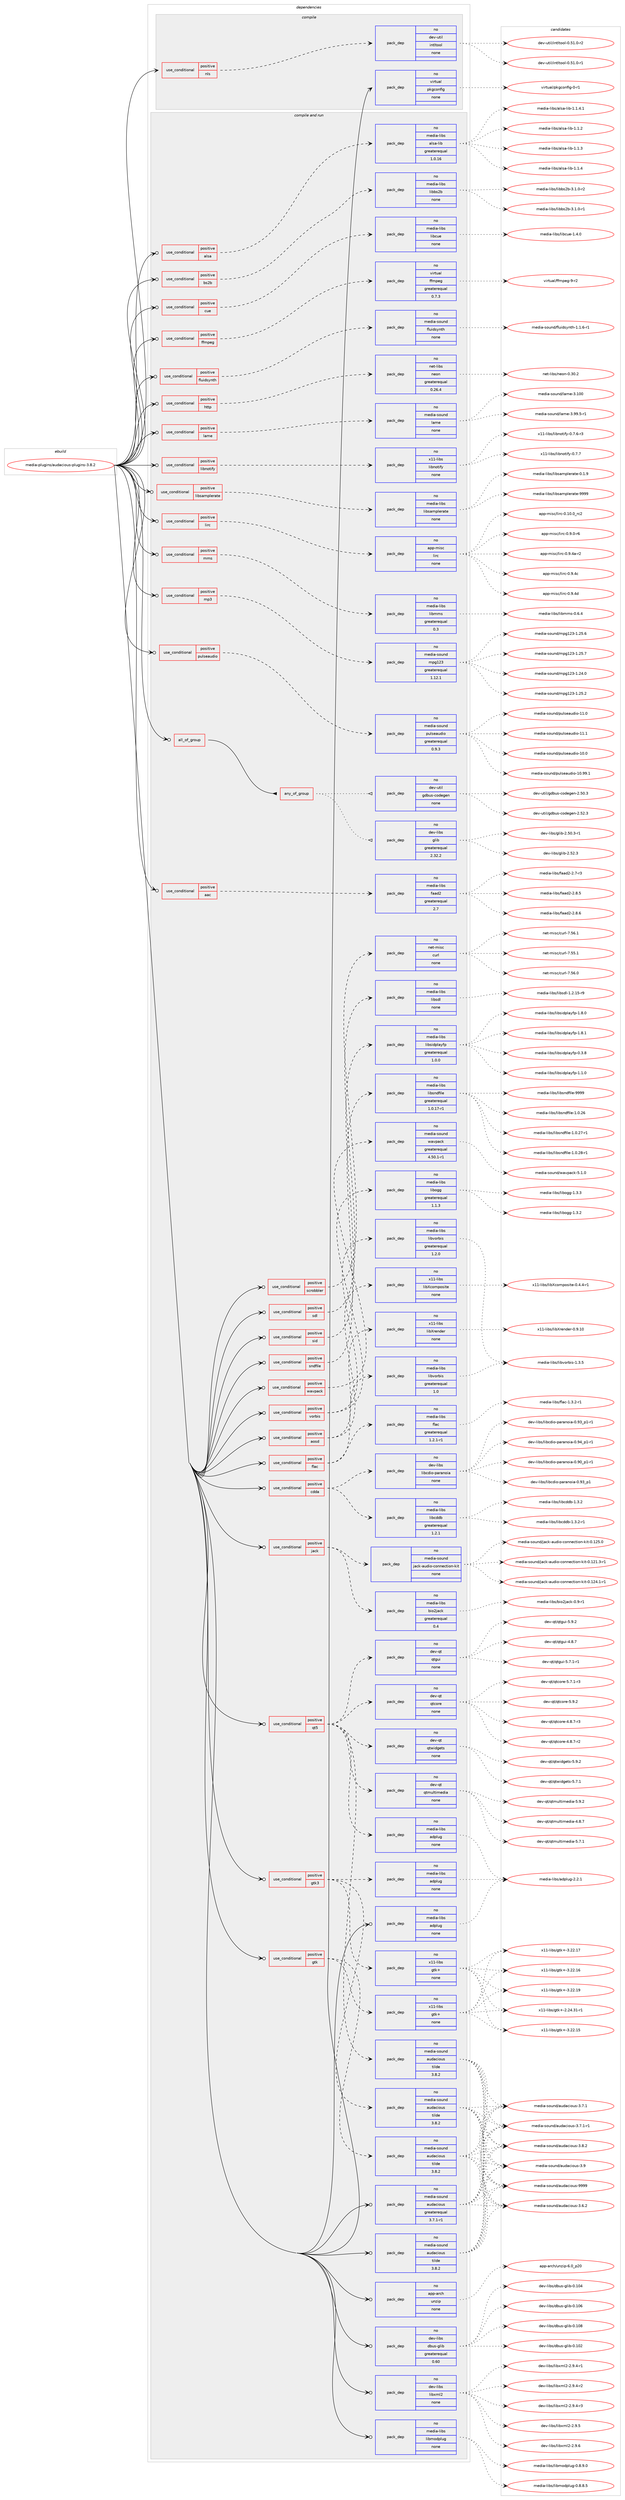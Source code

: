 digraph prolog {

# *************
# Graph options
# *************

newrank=true;
concentrate=true;
compound=true;
graph [rankdir=LR,fontname=Helvetica,fontsize=10,ranksep=1.5];#, ranksep=2.5, nodesep=0.2];
edge  [arrowhead=vee];
node  [fontname=Helvetica,fontsize=10];

# **********
# The ebuild
# **********

subgraph cluster_leftcol {
color=gray;
rank=same;
label=<<i>ebuild</i>>;
id [label="media-plugins/audacious-plugins-3.8.2", color=red, width=4, href="../media-plugins/audacious-plugins-3.8.2.svg"];
}

# ****************
# The dependencies
# ****************

subgraph cluster_midcol {
color=gray;
label=<<i>dependencies</i>>;
subgraph cluster_compile {
fillcolor="#eeeeee";
style=filled;
label=<<i>compile</i>>;
subgraph cond91968 {
dependency371932 [label=<<TABLE BORDER="0" CELLBORDER="1" CELLSPACING="0" CELLPADDING="4"><TR><TD ROWSPAN="3" CELLPADDING="10">use_conditional</TD></TR><TR><TD>positive</TD></TR><TR><TD>nls</TD></TR></TABLE>>, shape=none, color=red];
subgraph pack273999 {
dependency371933 [label=<<TABLE BORDER="0" CELLBORDER="1" CELLSPACING="0" CELLPADDING="4" WIDTH="220"><TR><TD ROWSPAN="6" CELLPADDING="30">pack_dep</TD></TR><TR><TD WIDTH="110">no</TD></TR><TR><TD>dev-util</TD></TR><TR><TD>intltool</TD></TR><TR><TD>none</TD></TR><TR><TD></TD></TR></TABLE>>, shape=none, color=blue];
}
dependency371932:e -> dependency371933:w [weight=20,style="dashed",arrowhead="vee"];
}
id:e -> dependency371932:w [weight=20,style="solid",arrowhead="vee"];
subgraph pack274000 {
dependency371934 [label=<<TABLE BORDER="0" CELLBORDER="1" CELLSPACING="0" CELLPADDING="4" WIDTH="220"><TR><TD ROWSPAN="6" CELLPADDING="30">pack_dep</TD></TR><TR><TD WIDTH="110">no</TD></TR><TR><TD>virtual</TD></TR><TR><TD>pkgconfig</TD></TR><TR><TD>none</TD></TR><TR><TD></TD></TR></TABLE>>, shape=none, color=blue];
}
id:e -> dependency371934:w [weight=20,style="solid",arrowhead="vee"];
}
subgraph cluster_compileandrun {
fillcolor="#eeeeee";
style=filled;
label=<<i>compile and run</i>>;
subgraph all154 {
dependency371935 [label=<<TABLE BORDER="0" CELLBORDER="1" CELLSPACING="0" CELLPADDING="4"><TR><TD CELLPADDING="10">all_of_group</TD></TR></TABLE>>, shape=none, color=red];subgraph any5814 {
dependency371936 [label=<<TABLE BORDER="0" CELLBORDER="1" CELLSPACING="0" CELLPADDING="4"><TR><TD CELLPADDING="10">any_of_group</TD></TR></TABLE>>, shape=none, color=red];subgraph pack274001 {
dependency371937 [label=<<TABLE BORDER="0" CELLBORDER="1" CELLSPACING="0" CELLPADDING="4" WIDTH="220"><TR><TD ROWSPAN="6" CELLPADDING="30">pack_dep</TD></TR><TR><TD WIDTH="110">no</TD></TR><TR><TD>dev-libs</TD></TR><TR><TD>glib</TD></TR><TR><TD>greaterequal</TD></TR><TR><TD>2.32.2</TD></TR></TABLE>>, shape=none, color=blue];
}
dependency371936:e -> dependency371937:w [weight=20,style="dotted",arrowhead="oinv"];
subgraph pack274002 {
dependency371938 [label=<<TABLE BORDER="0" CELLBORDER="1" CELLSPACING="0" CELLPADDING="4" WIDTH="220"><TR><TD ROWSPAN="6" CELLPADDING="30">pack_dep</TD></TR><TR><TD WIDTH="110">no</TD></TR><TR><TD>dev-util</TD></TR><TR><TD>gdbus-codegen</TD></TR><TR><TD>none</TD></TR><TR><TD></TD></TR></TABLE>>, shape=none, color=blue];
}
dependency371936:e -> dependency371938:w [weight=20,style="dotted",arrowhead="oinv"];
}
dependency371935:e -> dependency371936:w [weight=20,style="solid",arrowhead="inv"];
}
id:e -> dependency371935:w [weight=20,style="solid",arrowhead="odotvee"];
subgraph cond91969 {
dependency371939 [label=<<TABLE BORDER="0" CELLBORDER="1" CELLSPACING="0" CELLPADDING="4"><TR><TD ROWSPAN="3" CELLPADDING="10">use_conditional</TD></TR><TR><TD>positive</TD></TR><TR><TD>aac</TD></TR></TABLE>>, shape=none, color=red];
subgraph pack274003 {
dependency371940 [label=<<TABLE BORDER="0" CELLBORDER="1" CELLSPACING="0" CELLPADDING="4" WIDTH="220"><TR><TD ROWSPAN="6" CELLPADDING="30">pack_dep</TD></TR><TR><TD WIDTH="110">no</TD></TR><TR><TD>media-libs</TD></TR><TR><TD>faad2</TD></TR><TR><TD>greaterequal</TD></TR><TR><TD>2.7</TD></TR></TABLE>>, shape=none, color=blue];
}
dependency371939:e -> dependency371940:w [weight=20,style="dashed",arrowhead="vee"];
}
id:e -> dependency371939:w [weight=20,style="solid",arrowhead="odotvee"];
subgraph cond91970 {
dependency371941 [label=<<TABLE BORDER="0" CELLBORDER="1" CELLSPACING="0" CELLPADDING="4"><TR><TD ROWSPAN="3" CELLPADDING="10">use_conditional</TD></TR><TR><TD>positive</TD></TR><TR><TD>alsa</TD></TR></TABLE>>, shape=none, color=red];
subgraph pack274004 {
dependency371942 [label=<<TABLE BORDER="0" CELLBORDER="1" CELLSPACING="0" CELLPADDING="4" WIDTH="220"><TR><TD ROWSPAN="6" CELLPADDING="30">pack_dep</TD></TR><TR><TD WIDTH="110">no</TD></TR><TR><TD>media-libs</TD></TR><TR><TD>alsa-lib</TD></TR><TR><TD>greaterequal</TD></TR><TR><TD>1.0.16</TD></TR></TABLE>>, shape=none, color=blue];
}
dependency371941:e -> dependency371942:w [weight=20,style="dashed",arrowhead="vee"];
}
id:e -> dependency371941:w [weight=20,style="solid",arrowhead="odotvee"];
subgraph cond91971 {
dependency371943 [label=<<TABLE BORDER="0" CELLBORDER="1" CELLSPACING="0" CELLPADDING="4"><TR><TD ROWSPAN="3" CELLPADDING="10">use_conditional</TD></TR><TR><TD>positive</TD></TR><TR><TD>aosd</TD></TR></TABLE>>, shape=none, color=red];
subgraph pack274005 {
dependency371944 [label=<<TABLE BORDER="0" CELLBORDER="1" CELLSPACING="0" CELLPADDING="4" WIDTH="220"><TR><TD ROWSPAN="6" CELLPADDING="30">pack_dep</TD></TR><TR><TD WIDTH="110">no</TD></TR><TR><TD>x11-libs</TD></TR><TR><TD>libXrender</TD></TR><TR><TD>none</TD></TR><TR><TD></TD></TR></TABLE>>, shape=none, color=blue];
}
dependency371943:e -> dependency371944:w [weight=20,style="dashed",arrowhead="vee"];
subgraph pack274006 {
dependency371945 [label=<<TABLE BORDER="0" CELLBORDER="1" CELLSPACING="0" CELLPADDING="4" WIDTH="220"><TR><TD ROWSPAN="6" CELLPADDING="30">pack_dep</TD></TR><TR><TD WIDTH="110">no</TD></TR><TR><TD>x11-libs</TD></TR><TR><TD>libXcomposite</TD></TR><TR><TD>none</TD></TR><TR><TD></TD></TR></TABLE>>, shape=none, color=blue];
}
dependency371943:e -> dependency371945:w [weight=20,style="dashed",arrowhead="vee"];
}
id:e -> dependency371943:w [weight=20,style="solid",arrowhead="odotvee"];
subgraph cond91972 {
dependency371946 [label=<<TABLE BORDER="0" CELLBORDER="1" CELLSPACING="0" CELLPADDING="4"><TR><TD ROWSPAN="3" CELLPADDING="10">use_conditional</TD></TR><TR><TD>positive</TD></TR><TR><TD>bs2b</TD></TR></TABLE>>, shape=none, color=red];
subgraph pack274007 {
dependency371947 [label=<<TABLE BORDER="0" CELLBORDER="1" CELLSPACING="0" CELLPADDING="4" WIDTH="220"><TR><TD ROWSPAN="6" CELLPADDING="30">pack_dep</TD></TR><TR><TD WIDTH="110">no</TD></TR><TR><TD>media-libs</TD></TR><TR><TD>libbs2b</TD></TR><TR><TD>none</TD></TR><TR><TD></TD></TR></TABLE>>, shape=none, color=blue];
}
dependency371946:e -> dependency371947:w [weight=20,style="dashed",arrowhead="vee"];
}
id:e -> dependency371946:w [weight=20,style="solid",arrowhead="odotvee"];
subgraph cond91973 {
dependency371948 [label=<<TABLE BORDER="0" CELLBORDER="1" CELLSPACING="0" CELLPADDING="4"><TR><TD ROWSPAN="3" CELLPADDING="10">use_conditional</TD></TR><TR><TD>positive</TD></TR><TR><TD>cdda</TD></TR></TABLE>>, shape=none, color=red];
subgraph pack274008 {
dependency371949 [label=<<TABLE BORDER="0" CELLBORDER="1" CELLSPACING="0" CELLPADDING="4" WIDTH="220"><TR><TD ROWSPAN="6" CELLPADDING="30">pack_dep</TD></TR><TR><TD WIDTH="110">no</TD></TR><TR><TD>media-libs</TD></TR><TR><TD>libcddb</TD></TR><TR><TD>greaterequal</TD></TR><TR><TD>1.2.1</TD></TR></TABLE>>, shape=none, color=blue];
}
dependency371948:e -> dependency371949:w [weight=20,style="dashed",arrowhead="vee"];
subgraph pack274009 {
dependency371950 [label=<<TABLE BORDER="0" CELLBORDER="1" CELLSPACING="0" CELLPADDING="4" WIDTH="220"><TR><TD ROWSPAN="6" CELLPADDING="30">pack_dep</TD></TR><TR><TD WIDTH="110">no</TD></TR><TR><TD>dev-libs</TD></TR><TR><TD>libcdio-paranoia</TD></TR><TR><TD>none</TD></TR><TR><TD></TD></TR></TABLE>>, shape=none, color=blue];
}
dependency371948:e -> dependency371950:w [weight=20,style="dashed",arrowhead="vee"];
}
id:e -> dependency371948:w [weight=20,style="solid",arrowhead="odotvee"];
subgraph cond91974 {
dependency371951 [label=<<TABLE BORDER="0" CELLBORDER="1" CELLSPACING="0" CELLPADDING="4"><TR><TD ROWSPAN="3" CELLPADDING="10">use_conditional</TD></TR><TR><TD>positive</TD></TR><TR><TD>cue</TD></TR></TABLE>>, shape=none, color=red];
subgraph pack274010 {
dependency371952 [label=<<TABLE BORDER="0" CELLBORDER="1" CELLSPACING="0" CELLPADDING="4" WIDTH="220"><TR><TD ROWSPAN="6" CELLPADDING="30">pack_dep</TD></TR><TR><TD WIDTH="110">no</TD></TR><TR><TD>media-libs</TD></TR><TR><TD>libcue</TD></TR><TR><TD>none</TD></TR><TR><TD></TD></TR></TABLE>>, shape=none, color=blue];
}
dependency371951:e -> dependency371952:w [weight=20,style="dashed",arrowhead="vee"];
}
id:e -> dependency371951:w [weight=20,style="solid",arrowhead="odotvee"];
subgraph cond91975 {
dependency371953 [label=<<TABLE BORDER="0" CELLBORDER="1" CELLSPACING="0" CELLPADDING="4"><TR><TD ROWSPAN="3" CELLPADDING="10">use_conditional</TD></TR><TR><TD>positive</TD></TR><TR><TD>ffmpeg</TD></TR></TABLE>>, shape=none, color=red];
subgraph pack274011 {
dependency371954 [label=<<TABLE BORDER="0" CELLBORDER="1" CELLSPACING="0" CELLPADDING="4" WIDTH="220"><TR><TD ROWSPAN="6" CELLPADDING="30">pack_dep</TD></TR><TR><TD WIDTH="110">no</TD></TR><TR><TD>virtual</TD></TR><TR><TD>ffmpeg</TD></TR><TR><TD>greaterequal</TD></TR><TR><TD>0.7.3</TD></TR></TABLE>>, shape=none, color=blue];
}
dependency371953:e -> dependency371954:w [weight=20,style="dashed",arrowhead="vee"];
}
id:e -> dependency371953:w [weight=20,style="solid",arrowhead="odotvee"];
subgraph cond91976 {
dependency371955 [label=<<TABLE BORDER="0" CELLBORDER="1" CELLSPACING="0" CELLPADDING="4"><TR><TD ROWSPAN="3" CELLPADDING="10">use_conditional</TD></TR><TR><TD>positive</TD></TR><TR><TD>flac</TD></TR></TABLE>>, shape=none, color=red];
subgraph pack274012 {
dependency371956 [label=<<TABLE BORDER="0" CELLBORDER="1" CELLSPACING="0" CELLPADDING="4" WIDTH="220"><TR><TD ROWSPAN="6" CELLPADDING="30">pack_dep</TD></TR><TR><TD WIDTH="110">no</TD></TR><TR><TD>media-libs</TD></TR><TR><TD>libvorbis</TD></TR><TR><TD>greaterequal</TD></TR><TR><TD>1.0</TD></TR></TABLE>>, shape=none, color=blue];
}
dependency371955:e -> dependency371956:w [weight=20,style="dashed",arrowhead="vee"];
subgraph pack274013 {
dependency371957 [label=<<TABLE BORDER="0" CELLBORDER="1" CELLSPACING="0" CELLPADDING="4" WIDTH="220"><TR><TD ROWSPAN="6" CELLPADDING="30">pack_dep</TD></TR><TR><TD WIDTH="110">no</TD></TR><TR><TD>media-libs</TD></TR><TR><TD>flac</TD></TR><TR><TD>greaterequal</TD></TR><TR><TD>1.2.1-r1</TD></TR></TABLE>>, shape=none, color=blue];
}
dependency371955:e -> dependency371957:w [weight=20,style="dashed",arrowhead="vee"];
}
id:e -> dependency371955:w [weight=20,style="solid",arrowhead="odotvee"];
subgraph cond91977 {
dependency371958 [label=<<TABLE BORDER="0" CELLBORDER="1" CELLSPACING="0" CELLPADDING="4"><TR><TD ROWSPAN="3" CELLPADDING="10">use_conditional</TD></TR><TR><TD>positive</TD></TR><TR><TD>fluidsynth</TD></TR></TABLE>>, shape=none, color=red];
subgraph pack274014 {
dependency371959 [label=<<TABLE BORDER="0" CELLBORDER="1" CELLSPACING="0" CELLPADDING="4" WIDTH="220"><TR><TD ROWSPAN="6" CELLPADDING="30">pack_dep</TD></TR><TR><TD WIDTH="110">no</TD></TR><TR><TD>media-sound</TD></TR><TR><TD>fluidsynth</TD></TR><TR><TD>none</TD></TR><TR><TD></TD></TR></TABLE>>, shape=none, color=blue];
}
dependency371958:e -> dependency371959:w [weight=20,style="dashed",arrowhead="vee"];
}
id:e -> dependency371958:w [weight=20,style="solid",arrowhead="odotvee"];
subgraph cond91978 {
dependency371960 [label=<<TABLE BORDER="0" CELLBORDER="1" CELLSPACING="0" CELLPADDING="4"><TR><TD ROWSPAN="3" CELLPADDING="10">use_conditional</TD></TR><TR><TD>positive</TD></TR><TR><TD>gtk</TD></TR></TABLE>>, shape=none, color=red];
subgraph pack274015 {
dependency371961 [label=<<TABLE BORDER="0" CELLBORDER="1" CELLSPACING="0" CELLPADDING="4" WIDTH="220"><TR><TD ROWSPAN="6" CELLPADDING="30">pack_dep</TD></TR><TR><TD WIDTH="110">no</TD></TR><TR><TD>x11-libs</TD></TR><TR><TD>gtk+</TD></TR><TR><TD>none</TD></TR><TR><TD></TD></TR></TABLE>>, shape=none, color=blue];
}
dependency371960:e -> dependency371961:w [weight=20,style="dashed",arrowhead="vee"];
subgraph pack274016 {
dependency371962 [label=<<TABLE BORDER="0" CELLBORDER="1" CELLSPACING="0" CELLPADDING="4" WIDTH="220"><TR><TD ROWSPAN="6" CELLPADDING="30">pack_dep</TD></TR><TR><TD WIDTH="110">no</TD></TR><TR><TD>media-sound</TD></TR><TR><TD>audacious</TD></TR><TR><TD>tilde</TD></TR><TR><TD>3.8.2</TD></TR></TABLE>>, shape=none, color=blue];
}
dependency371960:e -> dependency371962:w [weight=20,style="dashed",arrowhead="vee"];
}
id:e -> dependency371960:w [weight=20,style="solid",arrowhead="odotvee"];
subgraph cond91979 {
dependency371963 [label=<<TABLE BORDER="0" CELLBORDER="1" CELLSPACING="0" CELLPADDING="4"><TR><TD ROWSPAN="3" CELLPADDING="10">use_conditional</TD></TR><TR><TD>positive</TD></TR><TR><TD>gtk3</TD></TR></TABLE>>, shape=none, color=red];
subgraph pack274017 {
dependency371964 [label=<<TABLE BORDER="0" CELLBORDER="1" CELLSPACING="0" CELLPADDING="4" WIDTH="220"><TR><TD ROWSPAN="6" CELLPADDING="30">pack_dep</TD></TR><TR><TD WIDTH="110">no</TD></TR><TR><TD>x11-libs</TD></TR><TR><TD>gtk+</TD></TR><TR><TD>none</TD></TR><TR><TD></TD></TR></TABLE>>, shape=none, color=blue];
}
dependency371963:e -> dependency371964:w [weight=20,style="dashed",arrowhead="vee"];
subgraph pack274018 {
dependency371965 [label=<<TABLE BORDER="0" CELLBORDER="1" CELLSPACING="0" CELLPADDING="4" WIDTH="220"><TR><TD ROWSPAN="6" CELLPADDING="30">pack_dep</TD></TR><TR><TD WIDTH="110">no</TD></TR><TR><TD>media-libs</TD></TR><TR><TD>adplug</TD></TR><TR><TD>none</TD></TR><TR><TD></TD></TR></TABLE>>, shape=none, color=blue];
}
dependency371963:e -> dependency371965:w [weight=20,style="dashed",arrowhead="vee"];
subgraph pack274019 {
dependency371966 [label=<<TABLE BORDER="0" CELLBORDER="1" CELLSPACING="0" CELLPADDING="4" WIDTH="220"><TR><TD ROWSPAN="6" CELLPADDING="30">pack_dep</TD></TR><TR><TD WIDTH="110">no</TD></TR><TR><TD>media-sound</TD></TR><TR><TD>audacious</TD></TR><TR><TD>tilde</TD></TR><TR><TD>3.8.2</TD></TR></TABLE>>, shape=none, color=blue];
}
dependency371963:e -> dependency371966:w [weight=20,style="dashed",arrowhead="vee"];
}
id:e -> dependency371963:w [weight=20,style="solid",arrowhead="odotvee"];
subgraph cond91980 {
dependency371967 [label=<<TABLE BORDER="0" CELLBORDER="1" CELLSPACING="0" CELLPADDING="4"><TR><TD ROWSPAN="3" CELLPADDING="10">use_conditional</TD></TR><TR><TD>positive</TD></TR><TR><TD>http</TD></TR></TABLE>>, shape=none, color=red];
subgraph pack274020 {
dependency371968 [label=<<TABLE BORDER="0" CELLBORDER="1" CELLSPACING="0" CELLPADDING="4" WIDTH="220"><TR><TD ROWSPAN="6" CELLPADDING="30">pack_dep</TD></TR><TR><TD WIDTH="110">no</TD></TR><TR><TD>net-libs</TD></TR><TR><TD>neon</TD></TR><TR><TD>greaterequal</TD></TR><TR><TD>0.26.4</TD></TR></TABLE>>, shape=none, color=blue];
}
dependency371967:e -> dependency371968:w [weight=20,style="dashed",arrowhead="vee"];
}
id:e -> dependency371967:w [weight=20,style="solid",arrowhead="odotvee"];
subgraph cond91981 {
dependency371969 [label=<<TABLE BORDER="0" CELLBORDER="1" CELLSPACING="0" CELLPADDING="4"><TR><TD ROWSPAN="3" CELLPADDING="10">use_conditional</TD></TR><TR><TD>positive</TD></TR><TR><TD>jack</TD></TR></TABLE>>, shape=none, color=red];
subgraph pack274021 {
dependency371970 [label=<<TABLE BORDER="0" CELLBORDER="1" CELLSPACING="0" CELLPADDING="4" WIDTH="220"><TR><TD ROWSPAN="6" CELLPADDING="30">pack_dep</TD></TR><TR><TD WIDTH="110">no</TD></TR><TR><TD>media-libs</TD></TR><TR><TD>bio2jack</TD></TR><TR><TD>greaterequal</TD></TR><TR><TD>0.4</TD></TR></TABLE>>, shape=none, color=blue];
}
dependency371969:e -> dependency371970:w [weight=20,style="dashed",arrowhead="vee"];
subgraph pack274022 {
dependency371971 [label=<<TABLE BORDER="0" CELLBORDER="1" CELLSPACING="0" CELLPADDING="4" WIDTH="220"><TR><TD ROWSPAN="6" CELLPADDING="30">pack_dep</TD></TR><TR><TD WIDTH="110">no</TD></TR><TR><TD>media-sound</TD></TR><TR><TD>jack-audio-connection-kit</TD></TR><TR><TD>none</TD></TR><TR><TD></TD></TR></TABLE>>, shape=none, color=blue];
}
dependency371969:e -> dependency371971:w [weight=20,style="dashed",arrowhead="vee"];
}
id:e -> dependency371969:w [weight=20,style="solid",arrowhead="odotvee"];
subgraph cond91982 {
dependency371972 [label=<<TABLE BORDER="0" CELLBORDER="1" CELLSPACING="0" CELLPADDING="4"><TR><TD ROWSPAN="3" CELLPADDING="10">use_conditional</TD></TR><TR><TD>positive</TD></TR><TR><TD>lame</TD></TR></TABLE>>, shape=none, color=red];
subgraph pack274023 {
dependency371973 [label=<<TABLE BORDER="0" CELLBORDER="1" CELLSPACING="0" CELLPADDING="4" WIDTH="220"><TR><TD ROWSPAN="6" CELLPADDING="30">pack_dep</TD></TR><TR><TD WIDTH="110">no</TD></TR><TR><TD>media-sound</TD></TR><TR><TD>lame</TD></TR><TR><TD>none</TD></TR><TR><TD></TD></TR></TABLE>>, shape=none, color=blue];
}
dependency371972:e -> dependency371973:w [weight=20,style="dashed",arrowhead="vee"];
}
id:e -> dependency371972:w [weight=20,style="solid",arrowhead="odotvee"];
subgraph cond91983 {
dependency371974 [label=<<TABLE BORDER="0" CELLBORDER="1" CELLSPACING="0" CELLPADDING="4"><TR><TD ROWSPAN="3" CELLPADDING="10">use_conditional</TD></TR><TR><TD>positive</TD></TR><TR><TD>libnotify</TD></TR></TABLE>>, shape=none, color=red];
subgraph pack274024 {
dependency371975 [label=<<TABLE BORDER="0" CELLBORDER="1" CELLSPACING="0" CELLPADDING="4" WIDTH="220"><TR><TD ROWSPAN="6" CELLPADDING="30">pack_dep</TD></TR><TR><TD WIDTH="110">no</TD></TR><TR><TD>x11-libs</TD></TR><TR><TD>libnotify</TD></TR><TR><TD>none</TD></TR><TR><TD></TD></TR></TABLE>>, shape=none, color=blue];
}
dependency371974:e -> dependency371975:w [weight=20,style="dashed",arrowhead="vee"];
}
id:e -> dependency371974:w [weight=20,style="solid",arrowhead="odotvee"];
subgraph cond91984 {
dependency371976 [label=<<TABLE BORDER="0" CELLBORDER="1" CELLSPACING="0" CELLPADDING="4"><TR><TD ROWSPAN="3" CELLPADDING="10">use_conditional</TD></TR><TR><TD>positive</TD></TR><TR><TD>libsamplerate</TD></TR></TABLE>>, shape=none, color=red];
subgraph pack274025 {
dependency371977 [label=<<TABLE BORDER="0" CELLBORDER="1" CELLSPACING="0" CELLPADDING="4" WIDTH="220"><TR><TD ROWSPAN="6" CELLPADDING="30">pack_dep</TD></TR><TR><TD WIDTH="110">no</TD></TR><TR><TD>media-libs</TD></TR><TR><TD>libsamplerate</TD></TR><TR><TD>none</TD></TR><TR><TD></TD></TR></TABLE>>, shape=none, color=blue];
}
dependency371976:e -> dependency371977:w [weight=20,style="dashed",arrowhead="vee"];
}
id:e -> dependency371976:w [weight=20,style="solid",arrowhead="odotvee"];
subgraph cond91985 {
dependency371978 [label=<<TABLE BORDER="0" CELLBORDER="1" CELLSPACING="0" CELLPADDING="4"><TR><TD ROWSPAN="3" CELLPADDING="10">use_conditional</TD></TR><TR><TD>positive</TD></TR><TR><TD>lirc</TD></TR></TABLE>>, shape=none, color=red];
subgraph pack274026 {
dependency371979 [label=<<TABLE BORDER="0" CELLBORDER="1" CELLSPACING="0" CELLPADDING="4" WIDTH="220"><TR><TD ROWSPAN="6" CELLPADDING="30">pack_dep</TD></TR><TR><TD WIDTH="110">no</TD></TR><TR><TD>app-misc</TD></TR><TR><TD>lirc</TD></TR><TR><TD>none</TD></TR><TR><TD></TD></TR></TABLE>>, shape=none, color=blue];
}
dependency371978:e -> dependency371979:w [weight=20,style="dashed",arrowhead="vee"];
}
id:e -> dependency371978:w [weight=20,style="solid",arrowhead="odotvee"];
subgraph cond91986 {
dependency371980 [label=<<TABLE BORDER="0" CELLBORDER="1" CELLSPACING="0" CELLPADDING="4"><TR><TD ROWSPAN="3" CELLPADDING="10">use_conditional</TD></TR><TR><TD>positive</TD></TR><TR><TD>mms</TD></TR></TABLE>>, shape=none, color=red];
subgraph pack274027 {
dependency371981 [label=<<TABLE BORDER="0" CELLBORDER="1" CELLSPACING="0" CELLPADDING="4" WIDTH="220"><TR><TD ROWSPAN="6" CELLPADDING="30">pack_dep</TD></TR><TR><TD WIDTH="110">no</TD></TR><TR><TD>media-libs</TD></TR><TR><TD>libmms</TD></TR><TR><TD>greaterequal</TD></TR><TR><TD>0.3</TD></TR></TABLE>>, shape=none, color=blue];
}
dependency371980:e -> dependency371981:w [weight=20,style="dashed",arrowhead="vee"];
}
id:e -> dependency371980:w [weight=20,style="solid",arrowhead="odotvee"];
subgraph cond91987 {
dependency371982 [label=<<TABLE BORDER="0" CELLBORDER="1" CELLSPACING="0" CELLPADDING="4"><TR><TD ROWSPAN="3" CELLPADDING="10">use_conditional</TD></TR><TR><TD>positive</TD></TR><TR><TD>mp3</TD></TR></TABLE>>, shape=none, color=red];
subgraph pack274028 {
dependency371983 [label=<<TABLE BORDER="0" CELLBORDER="1" CELLSPACING="0" CELLPADDING="4" WIDTH="220"><TR><TD ROWSPAN="6" CELLPADDING="30">pack_dep</TD></TR><TR><TD WIDTH="110">no</TD></TR><TR><TD>media-sound</TD></TR><TR><TD>mpg123</TD></TR><TR><TD>greaterequal</TD></TR><TR><TD>1.12.1</TD></TR></TABLE>>, shape=none, color=blue];
}
dependency371982:e -> dependency371983:w [weight=20,style="dashed",arrowhead="vee"];
}
id:e -> dependency371982:w [weight=20,style="solid",arrowhead="odotvee"];
subgraph cond91988 {
dependency371984 [label=<<TABLE BORDER="0" CELLBORDER="1" CELLSPACING="0" CELLPADDING="4"><TR><TD ROWSPAN="3" CELLPADDING="10">use_conditional</TD></TR><TR><TD>positive</TD></TR><TR><TD>pulseaudio</TD></TR></TABLE>>, shape=none, color=red];
subgraph pack274029 {
dependency371985 [label=<<TABLE BORDER="0" CELLBORDER="1" CELLSPACING="0" CELLPADDING="4" WIDTH="220"><TR><TD ROWSPAN="6" CELLPADDING="30">pack_dep</TD></TR><TR><TD WIDTH="110">no</TD></TR><TR><TD>media-sound</TD></TR><TR><TD>pulseaudio</TD></TR><TR><TD>greaterequal</TD></TR><TR><TD>0.9.3</TD></TR></TABLE>>, shape=none, color=blue];
}
dependency371984:e -> dependency371985:w [weight=20,style="dashed",arrowhead="vee"];
}
id:e -> dependency371984:w [weight=20,style="solid",arrowhead="odotvee"];
subgraph cond91989 {
dependency371986 [label=<<TABLE BORDER="0" CELLBORDER="1" CELLSPACING="0" CELLPADDING="4"><TR><TD ROWSPAN="3" CELLPADDING="10">use_conditional</TD></TR><TR><TD>positive</TD></TR><TR><TD>qt5</TD></TR></TABLE>>, shape=none, color=red];
subgraph pack274030 {
dependency371987 [label=<<TABLE BORDER="0" CELLBORDER="1" CELLSPACING="0" CELLPADDING="4" WIDTH="220"><TR><TD ROWSPAN="6" CELLPADDING="30">pack_dep</TD></TR><TR><TD WIDTH="110">no</TD></TR><TR><TD>dev-qt</TD></TR><TR><TD>qtcore</TD></TR><TR><TD>none</TD></TR><TR><TD></TD></TR></TABLE>>, shape=none, color=blue];
}
dependency371986:e -> dependency371987:w [weight=20,style="dashed",arrowhead="vee"];
subgraph pack274031 {
dependency371988 [label=<<TABLE BORDER="0" CELLBORDER="1" CELLSPACING="0" CELLPADDING="4" WIDTH="220"><TR><TD ROWSPAN="6" CELLPADDING="30">pack_dep</TD></TR><TR><TD WIDTH="110">no</TD></TR><TR><TD>dev-qt</TD></TR><TR><TD>qtgui</TD></TR><TR><TD>none</TD></TR><TR><TD></TD></TR></TABLE>>, shape=none, color=blue];
}
dependency371986:e -> dependency371988:w [weight=20,style="dashed",arrowhead="vee"];
subgraph pack274032 {
dependency371989 [label=<<TABLE BORDER="0" CELLBORDER="1" CELLSPACING="0" CELLPADDING="4" WIDTH="220"><TR><TD ROWSPAN="6" CELLPADDING="30">pack_dep</TD></TR><TR><TD WIDTH="110">no</TD></TR><TR><TD>dev-qt</TD></TR><TR><TD>qtmultimedia</TD></TR><TR><TD>none</TD></TR><TR><TD></TD></TR></TABLE>>, shape=none, color=blue];
}
dependency371986:e -> dependency371989:w [weight=20,style="dashed",arrowhead="vee"];
subgraph pack274033 {
dependency371990 [label=<<TABLE BORDER="0" CELLBORDER="1" CELLSPACING="0" CELLPADDING="4" WIDTH="220"><TR><TD ROWSPAN="6" CELLPADDING="30">pack_dep</TD></TR><TR><TD WIDTH="110">no</TD></TR><TR><TD>dev-qt</TD></TR><TR><TD>qtwidgets</TD></TR><TR><TD>none</TD></TR><TR><TD></TD></TR></TABLE>>, shape=none, color=blue];
}
dependency371986:e -> dependency371990:w [weight=20,style="dashed",arrowhead="vee"];
subgraph pack274034 {
dependency371991 [label=<<TABLE BORDER="0" CELLBORDER="1" CELLSPACING="0" CELLPADDING="4" WIDTH="220"><TR><TD ROWSPAN="6" CELLPADDING="30">pack_dep</TD></TR><TR><TD WIDTH="110">no</TD></TR><TR><TD>media-libs</TD></TR><TR><TD>adplug</TD></TR><TR><TD>none</TD></TR><TR><TD></TD></TR></TABLE>>, shape=none, color=blue];
}
dependency371986:e -> dependency371991:w [weight=20,style="dashed",arrowhead="vee"];
subgraph pack274035 {
dependency371992 [label=<<TABLE BORDER="0" CELLBORDER="1" CELLSPACING="0" CELLPADDING="4" WIDTH="220"><TR><TD ROWSPAN="6" CELLPADDING="30">pack_dep</TD></TR><TR><TD WIDTH="110">no</TD></TR><TR><TD>media-sound</TD></TR><TR><TD>audacious</TD></TR><TR><TD>tilde</TD></TR><TR><TD>3.8.2</TD></TR></TABLE>>, shape=none, color=blue];
}
dependency371986:e -> dependency371992:w [weight=20,style="dashed",arrowhead="vee"];
}
id:e -> dependency371986:w [weight=20,style="solid",arrowhead="odotvee"];
subgraph cond91990 {
dependency371993 [label=<<TABLE BORDER="0" CELLBORDER="1" CELLSPACING="0" CELLPADDING="4"><TR><TD ROWSPAN="3" CELLPADDING="10">use_conditional</TD></TR><TR><TD>positive</TD></TR><TR><TD>scrobbler</TD></TR></TABLE>>, shape=none, color=red];
subgraph pack274036 {
dependency371994 [label=<<TABLE BORDER="0" CELLBORDER="1" CELLSPACING="0" CELLPADDING="4" WIDTH="220"><TR><TD ROWSPAN="6" CELLPADDING="30">pack_dep</TD></TR><TR><TD WIDTH="110">no</TD></TR><TR><TD>net-misc</TD></TR><TR><TD>curl</TD></TR><TR><TD>none</TD></TR><TR><TD></TD></TR></TABLE>>, shape=none, color=blue];
}
dependency371993:e -> dependency371994:w [weight=20,style="dashed",arrowhead="vee"];
}
id:e -> dependency371993:w [weight=20,style="solid",arrowhead="odotvee"];
subgraph cond91991 {
dependency371995 [label=<<TABLE BORDER="0" CELLBORDER="1" CELLSPACING="0" CELLPADDING="4"><TR><TD ROWSPAN="3" CELLPADDING="10">use_conditional</TD></TR><TR><TD>positive</TD></TR><TR><TD>sdl</TD></TR></TABLE>>, shape=none, color=red];
subgraph pack274037 {
dependency371996 [label=<<TABLE BORDER="0" CELLBORDER="1" CELLSPACING="0" CELLPADDING="4" WIDTH="220"><TR><TD ROWSPAN="6" CELLPADDING="30">pack_dep</TD></TR><TR><TD WIDTH="110">no</TD></TR><TR><TD>media-libs</TD></TR><TR><TD>libsdl</TD></TR><TR><TD>none</TD></TR><TR><TD></TD></TR></TABLE>>, shape=none, color=blue];
}
dependency371995:e -> dependency371996:w [weight=20,style="dashed",arrowhead="vee"];
}
id:e -> dependency371995:w [weight=20,style="solid",arrowhead="odotvee"];
subgraph cond91992 {
dependency371997 [label=<<TABLE BORDER="0" CELLBORDER="1" CELLSPACING="0" CELLPADDING="4"><TR><TD ROWSPAN="3" CELLPADDING="10">use_conditional</TD></TR><TR><TD>positive</TD></TR><TR><TD>sid</TD></TR></TABLE>>, shape=none, color=red];
subgraph pack274038 {
dependency371998 [label=<<TABLE BORDER="0" CELLBORDER="1" CELLSPACING="0" CELLPADDING="4" WIDTH="220"><TR><TD ROWSPAN="6" CELLPADDING="30">pack_dep</TD></TR><TR><TD WIDTH="110">no</TD></TR><TR><TD>media-libs</TD></TR><TR><TD>libsidplayfp</TD></TR><TR><TD>greaterequal</TD></TR><TR><TD>1.0.0</TD></TR></TABLE>>, shape=none, color=blue];
}
dependency371997:e -> dependency371998:w [weight=20,style="dashed",arrowhead="vee"];
}
id:e -> dependency371997:w [weight=20,style="solid",arrowhead="odotvee"];
subgraph cond91993 {
dependency371999 [label=<<TABLE BORDER="0" CELLBORDER="1" CELLSPACING="0" CELLPADDING="4"><TR><TD ROWSPAN="3" CELLPADDING="10">use_conditional</TD></TR><TR><TD>positive</TD></TR><TR><TD>sndfile</TD></TR></TABLE>>, shape=none, color=red];
subgraph pack274039 {
dependency372000 [label=<<TABLE BORDER="0" CELLBORDER="1" CELLSPACING="0" CELLPADDING="4" WIDTH="220"><TR><TD ROWSPAN="6" CELLPADDING="30">pack_dep</TD></TR><TR><TD WIDTH="110">no</TD></TR><TR><TD>media-libs</TD></TR><TR><TD>libsndfile</TD></TR><TR><TD>greaterequal</TD></TR><TR><TD>1.0.17-r1</TD></TR></TABLE>>, shape=none, color=blue];
}
dependency371999:e -> dependency372000:w [weight=20,style="dashed",arrowhead="vee"];
}
id:e -> dependency371999:w [weight=20,style="solid",arrowhead="odotvee"];
subgraph cond91994 {
dependency372001 [label=<<TABLE BORDER="0" CELLBORDER="1" CELLSPACING="0" CELLPADDING="4"><TR><TD ROWSPAN="3" CELLPADDING="10">use_conditional</TD></TR><TR><TD>positive</TD></TR><TR><TD>vorbis</TD></TR></TABLE>>, shape=none, color=red];
subgraph pack274040 {
dependency372002 [label=<<TABLE BORDER="0" CELLBORDER="1" CELLSPACING="0" CELLPADDING="4" WIDTH="220"><TR><TD ROWSPAN="6" CELLPADDING="30">pack_dep</TD></TR><TR><TD WIDTH="110">no</TD></TR><TR><TD>media-libs</TD></TR><TR><TD>libvorbis</TD></TR><TR><TD>greaterequal</TD></TR><TR><TD>1.2.0</TD></TR></TABLE>>, shape=none, color=blue];
}
dependency372001:e -> dependency372002:w [weight=20,style="dashed",arrowhead="vee"];
subgraph pack274041 {
dependency372003 [label=<<TABLE BORDER="0" CELLBORDER="1" CELLSPACING="0" CELLPADDING="4" WIDTH="220"><TR><TD ROWSPAN="6" CELLPADDING="30">pack_dep</TD></TR><TR><TD WIDTH="110">no</TD></TR><TR><TD>media-libs</TD></TR><TR><TD>libogg</TD></TR><TR><TD>greaterequal</TD></TR><TR><TD>1.1.3</TD></TR></TABLE>>, shape=none, color=blue];
}
dependency372001:e -> dependency372003:w [weight=20,style="dashed",arrowhead="vee"];
}
id:e -> dependency372001:w [weight=20,style="solid",arrowhead="odotvee"];
subgraph cond91995 {
dependency372004 [label=<<TABLE BORDER="0" CELLBORDER="1" CELLSPACING="0" CELLPADDING="4"><TR><TD ROWSPAN="3" CELLPADDING="10">use_conditional</TD></TR><TR><TD>positive</TD></TR><TR><TD>wavpack</TD></TR></TABLE>>, shape=none, color=red];
subgraph pack274042 {
dependency372005 [label=<<TABLE BORDER="0" CELLBORDER="1" CELLSPACING="0" CELLPADDING="4" WIDTH="220"><TR><TD ROWSPAN="6" CELLPADDING="30">pack_dep</TD></TR><TR><TD WIDTH="110">no</TD></TR><TR><TD>media-sound</TD></TR><TR><TD>wavpack</TD></TR><TR><TD>greaterequal</TD></TR><TR><TD>4.50.1-r1</TD></TR></TABLE>>, shape=none, color=blue];
}
dependency372004:e -> dependency372005:w [weight=20,style="dashed",arrowhead="vee"];
}
id:e -> dependency372004:w [weight=20,style="solid",arrowhead="odotvee"];
subgraph pack274043 {
dependency372006 [label=<<TABLE BORDER="0" CELLBORDER="1" CELLSPACING="0" CELLPADDING="4" WIDTH="220"><TR><TD ROWSPAN="6" CELLPADDING="30">pack_dep</TD></TR><TR><TD WIDTH="110">no</TD></TR><TR><TD>app-arch</TD></TR><TR><TD>unzip</TD></TR><TR><TD>none</TD></TR><TR><TD></TD></TR></TABLE>>, shape=none, color=blue];
}
id:e -> dependency372006:w [weight=20,style="solid",arrowhead="odotvee"];
subgraph pack274044 {
dependency372007 [label=<<TABLE BORDER="0" CELLBORDER="1" CELLSPACING="0" CELLPADDING="4" WIDTH="220"><TR><TD ROWSPAN="6" CELLPADDING="30">pack_dep</TD></TR><TR><TD WIDTH="110">no</TD></TR><TR><TD>dev-libs</TD></TR><TR><TD>dbus-glib</TD></TR><TR><TD>greaterequal</TD></TR><TR><TD>0.60</TD></TR></TABLE>>, shape=none, color=blue];
}
id:e -> dependency372007:w [weight=20,style="solid",arrowhead="odotvee"];
subgraph pack274045 {
dependency372008 [label=<<TABLE BORDER="0" CELLBORDER="1" CELLSPACING="0" CELLPADDING="4" WIDTH="220"><TR><TD ROWSPAN="6" CELLPADDING="30">pack_dep</TD></TR><TR><TD WIDTH="110">no</TD></TR><TR><TD>dev-libs</TD></TR><TR><TD>libxml2</TD></TR><TR><TD>none</TD></TR><TR><TD></TD></TR></TABLE>>, shape=none, color=blue];
}
id:e -> dependency372008:w [weight=20,style="solid",arrowhead="odotvee"];
subgraph pack274046 {
dependency372009 [label=<<TABLE BORDER="0" CELLBORDER="1" CELLSPACING="0" CELLPADDING="4" WIDTH="220"><TR><TD ROWSPAN="6" CELLPADDING="30">pack_dep</TD></TR><TR><TD WIDTH="110">no</TD></TR><TR><TD>media-libs</TD></TR><TR><TD>adplug</TD></TR><TR><TD>none</TD></TR><TR><TD></TD></TR></TABLE>>, shape=none, color=blue];
}
id:e -> dependency372009:w [weight=20,style="solid",arrowhead="odotvee"];
subgraph pack274047 {
dependency372010 [label=<<TABLE BORDER="0" CELLBORDER="1" CELLSPACING="0" CELLPADDING="4" WIDTH="220"><TR><TD ROWSPAN="6" CELLPADDING="30">pack_dep</TD></TR><TR><TD WIDTH="110">no</TD></TR><TR><TD>media-libs</TD></TR><TR><TD>libmodplug</TD></TR><TR><TD>none</TD></TR><TR><TD></TD></TR></TABLE>>, shape=none, color=blue];
}
id:e -> dependency372010:w [weight=20,style="solid",arrowhead="odotvee"];
subgraph pack274048 {
dependency372011 [label=<<TABLE BORDER="0" CELLBORDER="1" CELLSPACING="0" CELLPADDING="4" WIDTH="220"><TR><TD ROWSPAN="6" CELLPADDING="30">pack_dep</TD></TR><TR><TD WIDTH="110">no</TD></TR><TR><TD>media-sound</TD></TR><TR><TD>audacious</TD></TR><TR><TD>greaterequal</TD></TR><TR><TD>3.7.1-r1</TD></TR></TABLE>>, shape=none, color=blue];
}
id:e -> dependency372011:w [weight=20,style="solid",arrowhead="odotvee"];
subgraph pack274049 {
dependency372012 [label=<<TABLE BORDER="0" CELLBORDER="1" CELLSPACING="0" CELLPADDING="4" WIDTH="220"><TR><TD ROWSPAN="6" CELLPADDING="30">pack_dep</TD></TR><TR><TD WIDTH="110">no</TD></TR><TR><TD>media-sound</TD></TR><TR><TD>audacious</TD></TR><TR><TD>tilde</TD></TR><TR><TD>3.8.2</TD></TR></TABLE>>, shape=none, color=blue];
}
id:e -> dependency372012:w [weight=20,style="solid",arrowhead="odotvee"];
}
subgraph cluster_run {
fillcolor="#eeeeee";
style=filled;
label=<<i>run</i>>;
}
}

# **************
# The candidates
# **************

subgraph cluster_choices {
rank=same;
color=gray;
label=<<i>candidates</i>>;

subgraph choice273999 {
color=black;
nodesep=1;
choice1001011184511711610510847105110116108116111111108454846534946484511449 [label="dev-util/intltool-0.51.0-r1", color=red, width=4,href="../dev-util/intltool-0.51.0-r1.svg"];
choice1001011184511711610510847105110116108116111111108454846534946484511450 [label="dev-util/intltool-0.51.0-r2", color=red, width=4,href="../dev-util/intltool-0.51.0-r2.svg"];
dependency371933:e -> choice1001011184511711610510847105110116108116111111108454846534946484511449:w [style=dotted,weight="100"];
dependency371933:e -> choice1001011184511711610510847105110116108116111111108454846534946484511450:w [style=dotted,weight="100"];
}
subgraph choice274000 {
color=black;
nodesep=1;
choice11810511411611797108471121071039911111010210510345484511449 [label="virtual/pkgconfig-0-r1", color=red, width=4,href="../virtual/pkgconfig-0-r1.svg"];
dependency371934:e -> choice11810511411611797108471121071039911111010210510345484511449:w [style=dotted,weight="100"];
}
subgraph choice274001 {
color=black;
nodesep=1;
choice10010111845108105981154710310810598455046534846514511449 [label="dev-libs/glib-2.50.3-r1", color=red, width=4,href="../dev-libs/glib-2.50.3-r1.svg"];
choice1001011184510810598115471031081059845504653504651 [label="dev-libs/glib-2.52.3", color=red, width=4,href="../dev-libs/glib-2.52.3.svg"];
dependency371937:e -> choice10010111845108105981154710310810598455046534846514511449:w [style=dotted,weight="100"];
dependency371937:e -> choice1001011184510810598115471031081059845504653504651:w [style=dotted,weight="100"];
}
subgraph choice274002 {
color=black;
nodesep=1;
choice100101118451171161051084710310098117115459911110010110310111045504653484651 [label="dev-util/gdbus-codegen-2.50.3", color=red, width=4,href="../dev-util/gdbus-codegen-2.50.3.svg"];
choice100101118451171161051084710310098117115459911110010110310111045504653504651 [label="dev-util/gdbus-codegen-2.52.3", color=red, width=4,href="../dev-util/gdbus-codegen-2.52.3.svg"];
dependency371938:e -> choice100101118451171161051084710310098117115459911110010110310111045504653484651:w [style=dotted,weight="100"];
dependency371938:e -> choice100101118451171161051084710310098117115459911110010110310111045504653504651:w [style=dotted,weight="100"];
}
subgraph choice274003 {
color=black;
nodesep=1;
choice10910110010597451081059811547102979710050455046554511451 [label="media-libs/faad2-2.7-r3", color=red, width=4,href="../media-libs/faad2-2.7-r3.svg"];
choice10910110010597451081059811547102979710050455046564653 [label="media-libs/faad2-2.8.5", color=red, width=4,href="../media-libs/faad2-2.8.5.svg"];
choice10910110010597451081059811547102979710050455046564654 [label="media-libs/faad2-2.8.6", color=red, width=4,href="../media-libs/faad2-2.8.6.svg"];
dependency371940:e -> choice10910110010597451081059811547102979710050455046554511451:w [style=dotted,weight="100"];
dependency371940:e -> choice10910110010597451081059811547102979710050455046564653:w [style=dotted,weight="100"];
dependency371940:e -> choice10910110010597451081059811547102979710050455046564654:w [style=dotted,weight="100"];
}
subgraph choice274004 {
color=black;
nodesep=1;
choice1091011001059745108105981154797108115974510810598454946494650 [label="media-libs/alsa-lib-1.1.2", color=red, width=4,href="../media-libs/alsa-lib-1.1.2.svg"];
choice1091011001059745108105981154797108115974510810598454946494651 [label="media-libs/alsa-lib-1.1.3", color=red, width=4,href="../media-libs/alsa-lib-1.1.3.svg"];
choice1091011001059745108105981154797108115974510810598454946494652 [label="media-libs/alsa-lib-1.1.4", color=red, width=4,href="../media-libs/alsa-lib-1.1.4.svg"];
choice10910110010597451081059811547971081159745108105984549464946524649 [label="media-libs/alsa-lib-1.1.4.1", color=red, width=4,href="../media-libs/alsa-lib-1.1.4.1.svg"];
dependency371942:e -> choice1091011001059745108105981154797108115974510810598454946494650:w [style=dotted,weight="100"];
dependency371942:e -> choice1091011001059745108105981154797108115974510810598454946494651:w [style=dotted,weight="100"];
dependency371942:e -> choice1091011001059745108105981154797108115974510810598454946494652:w [style=dotted,weight="100"];
dependency371942:e -> choice10910110010597451081059811547971081159745108105984549464946524649:w [style=dotted,weight="100"];
}
subgraph choice274005 {
color=black;
nodesep=1;
choice1204949451081059811547108105988811410111010010111445484657464948 [label="x11-libs/libXrender-0.9.10", color=red, width=4,href="../x11-libs/libXrender-0.9.10.svg"];
dependency371944:e -> choice1204949451081059811547108105988811410111010010111445484657464948:w [style=dotted,weight="100"];
}
subgraph choice274006 {
color=black;
nodesep=1;
choice12049494510810598115471081059888991111091121111151051161014548465246524511449 [label="x11-libs/libXcomposite-0.4.4-r1", color=red, width=4,href="../x11-libs/libXcomposite-0.4.4-r1.svg"];
dependency371945:e -> choice12049494510810598115471081059888991111091121111151051161014548465246524511449:w [style=dotted,weight="100"];
}
subgraph choice274007 {
color=black;
nodesep=1;
choice10910110010597451081059811547108105989811550984551464946484511449 [label="media-libs/libbs2b-3.1.0-r1", color=red, width=4,href="../media-libs/libbs2b-3.1.0-r1.svg"];
choice10910110010597451081059811547108105989811550984551464946484511450 [label="media-libs/libbs2b-3.1.0-r2", color=red, width=4,href="../media-libs/libbs2b-3.1.0-r2.svg"];
dependency371947:e -> choice10910110010597451081059811547108105989811550984551464946484511449:w [style=dotted,weight="100"];
dependency371947:e -> choice10910110010597451081059811547108105989811550984551464946484511450:w [style=dotted,weight="100"];
}
subgraph choice274008 {
color=black;
nodesep=1;
choice10910110010597451081059811547108105989910010098454946514650 [label="media-libs/libcddb-1.3.2", color=red, width=4,href="../media-libs/libcddb-1.3.2.svg"];
choice109101100105974510810598115471081059899100100984549465146504511449 [label="media-libs/libcddb-1.3.2-r1", color=red, width=4,href="../media-libs/libcddb-1.3.2-r1.svg"];
dependency371949:e -> choice10910110010597451081059811547108105989910010098454946514650:w [style=dotted,weight="100"];
dependency371949:e -> choice109101100105974510810598115471081059899100100984549465146504511449:w [style=dotted,weight="100"];
}
subgraph choice274009 {
color=black;
nodesep=1;
choice100101118451081059811547108105989910010511145112971149711011110597454846574895112494511449 [label="dev-libs/libcdio-paranoia-0.90_p1-r1", color=red, width=4,href="../dev-libs/libcdio-paranoia-0.90_p1-r1.svg"];
choice10010111845108105981154710810598991001051114511297114971101111059745484657519511249 [label="dev-libs/libcdio-paranoia-0.93_p1", color=red, width=4,href="../dev-libs/libcdio-paranoia-0.93_p1.svg"];
choice100101118451081059811547108105989910010511145112971149711011110597454846575195112494511449 [label="dev-libs/libcdio-paranoia-0.93_p1-r1", color=red, width=4,href="../dev-libs/libcdio-paranoia-0.93_p1-r1.svg"];
choice100101118451081059811547108105989910010511145112971149711011110597454846575295112494511449 [label="dev-libs/libcdio-paranoia-0.94_p1-r1", color=red, width=4,href="../dev-libs/libcdio-paranoia-0.94_p1-r1.svg"];
dependency371950:e -> choice100101118451081059811547108105989910010511145112971149711011110597454846574895112494511449:w [style=dotted,weight="100"];
dependency371950:e -> choice10010111845108105981154710810598991001051114511297114971101111059745484657519511249:w [style=dotted,weight="100"];
dependency371950:e -> choice100101118451081059811547108105989910010511145112971149711011110597454846575195112494511449:w [style=dotted,weight="100"];
dependency371950:e -> choice100101118451081059811547108105989910010511145112971149711011110597454846575295112494511449:w [style=dotted,weight="100"];
}
subgraph choice274010 {
color=black;
nodesep=1;
choice109101100105974510810598115471081059899117101454946524648 [label="media-libs/libcue-1.4.0", color=red, width=4,href="../media-libs/libcue-1.4.0.svg"];
dependency371952:e -> choice109101100105974510810598115471081059899117101454946524648:w [style=dotted,weight="100"];
}
subgraph choice274011 {
color=black;
nodesep=1;
choice118105114116117971084710210210911210110345574511450 [label="virtual/ffmpeg-9-r2", color=red, width=4,href="../virtual/ffmpeg-9-r2.svg"];
dependency371954:e -> choice118105114116117971084710210210911210110345574511450:w [style=dotted,weight="100"];
}
subgraph choice274012 {
color=black;
nodesep=1;
choice109101100105974510810598115471081059811811111498105115454946514653 [label="media-libs/libvorbis-1.3.5", color=red, width=4,href="../media-libs/libvorbis-1.3.5.svg"];
dependency371956:e -> choice109101100105974510810598115471081059811811111498105115454946514653:w [style=dotted,weight="100"];
}
subgraph choice274013 {
color=black;
nodesep=1;
choice1091011001059745108105981154710210897994549465146504511449 [label="media-libs/flac-1.3.2-r1", color=red, width=4,href="../media-libs/flac-1.3.2-r1.svg"];
dependency371957:e -> choice1091011001059745108105981154710210897994549465146504511449:w [style=dotted,weight="100"];
}
subgraph choice274014 {
color=black;
nodesep=1;
choice1091011001059745115111117110100471021081171051001151211101161044549464946544511449 [label="media-sound/fluidsynth-1.1.6-r1", color=red, width=4,href="../media-sound/fluidsynth-1.1.6-r1.svg"];
dependency371959:e -> choice1091011001059745115111117110100471021081171051001151211101161044549464946544511449:w [style=dotted,weight="100"];
}
subgraph choice274015 {
color=black;
nodesep=1;
choice12049494510810598115471031161074345504650524651494511449 [label="x11-libs/gtk+-2.24.31-r1", color=red, width=4,href="../x11-libs/gtk+-2.24.31-r1.svg"];
choice1204949451081059811547103116107434551465050464953 [label="x11-libs/gtk+-3.22.15", color=red, width=4,href="../x11-libs/gtk+-3.22.15.svg"];
choice1204949451081059811547103116107434551465050464954 [label="x11-libs/gtk+-3.22.16", color=red, width=4,href="../x11-libs/gtk+-3.22.16.svg"];
choice1204949451081059811547103116107434551465050464955 [label="x11-libs/gtk+-3.22.17", color=red, width=4,href="../x11-libs/gtk+-3.22.17.svg"];
choice1204949451081059811547103116107434551465050464957 [label="x11-libs/gtk+-3.22.19", color=red, width=4,href="../x11-libs/gtk+-3.22.19.svg"];
dependency371961:e -> choice12049494510810598115471031161074345504650524651494511449:w [style=dotted,weight="100"];
dependency371961:e -> choice1204949451081059811547103116107434551465050464953:w [style=dotted,weight="100"];
dependency371961:e -> choice1204949451081059811547103116107434551465050464954:w [style=dotted,weight="100"];
dependency371961:e -> choice1204949451081059811547103116107434551465050464955:w [style=dotted,weight="100"];
dependency371961:e -> choice1204949451081059811547103116107434551465050464957:w [style=dotted,weight="100"];
}
subgraph choice274016 {
color=black;
nodesep=1;
choice109101100105974511511111711010047971171009799105111117115455146544650 [label="media-sound/audacious-3.6.2", color=red, width=4,href="../media-sound/audacious-3.6.2.svg"];
choice109101100105974511511111711010047971171009799105111117115455146554649 [label="media-sound/audacious-3.7.1", color=red, width=4,href="../media-sound/audacious-3.7.1.svg"];
choice1091011001059745115111117110100479711710097991051111171154551465546494511449 [label="media-sound/audacious-3.7.1-r1", color=red, width=4,href="../media-sound/audacious-3.7.1-r1.svg"];
choice109101100105974511511111711010047971171009799105111117115455146564650 [label="media-sound/audacious-3.8.2", color=red, width=4,href="../media-sound/audacious-3.8.2.svg"];
choice10910110010597451151111171101004797117100979910511111711545514657 [label="media-sound/audacious-3.9", color=red, width=4,href="../media-sound/audacious-3.9.svg"];
choice1091011001059745115111117110100479711710097991051111171154557575757 [label="media-sound/audacious-9999", color=red, width=4,href="../media-sound/audacious-9999.svg"];
dependency371962:e -> choice109101100105974511511111711010047971171009799105111117115455146544650:w [style=dotted,weight="100"];
dependency371962:e -> choice109101100105974511511111711010047971171009799105111117115455146554649:w [style=dotted,weight="100"];
dependency371962:e -> choice1091011001059745115111117110100479711710097991051111171154551465546494511449:w [style=dotted,weight="100"];
dependency371962:e -> choice109101100105974511511111711010047971171009799105111117115455146564650:w [style=dotted,weight="100"];
dependency371962:e -> choice10910110010597451151111171101004797117100979910511111711545514657:w [style=dotted,weight="100"];
dependency371962:e -> choice1091011001059745115111117110100479711710097991051111171154557575757:w [style=dotted,weight="100"];
}
subgraph choice274017 {
color=black;
nodesep=1;
choice12049494510810598115471031161074345504650524651494511449 [label="x11-libs/gtk+-2.24.31-r1", color=red, width=4,href="../x11-libs/gtk+-2.24.31-r1.svg"];
choice1204949451081059811547103116107434551465050464953 [label="x11-libs/gtk+-3.22.15", color=red, width=4,href="../x11-libs/gtk+-3.22.15.svg"];
choice1204949451081059811547103116107434551465050464954 [label="x11-libs/gtk+-3.22.16", color=red, width=4,href="../x11-libs/gtk+-3.22.16.svg"];
choice1204949451081059811547103116107434551465050464955 [label="x11-libs/gtk+-3.22.17", color=red, width=4,href="../x11-libs/gtk+-3.22.17.svg"];
choice1204949451081059811547103116107434551465050464957 [label="x11-libs/gtk+-3.22.19", color=red, width=4,href="../x11-libs/gtk+-3.22.19.svg"];
dependency371964:e -> choice12049494510810598115471031161074345504650524651494511449:w [style=dotted,weight="100"];
dependency371964:e -> choice1204949451081059811547103116107434551465050464953:w [style=dotted,weight="100"];
dependency371964:e -> choice1204949451081059811547103116107434551465050464954:w [style=dotted,weight="100"];
dependency371964:e -> choice1204949451081059811547103116107434551465050464955:w [style=dotted,weight="100"];
dependency371964:e -> choice1204949451081059811547103116107434551465050464957:w [style=dotted,weight="100"];
}
subgraph choice274018 {
color=black;
nodesep=1;
choice1091011001059745108105981154797100112108117103455046504649 [label="media-libs/adplug-2.2.1", color=red, width=4,href="../media-libs/adplug-2.2.1.svg"];
dependency371965:e -> choice1091011001059745108105981154797100112108117103455046504649:w [style=dotted,weight="100"];
}
subgraph choice274019 {
color=black;
nodesep=1;
choice109101100105974511511111711010047971171009799105111117115455146544650 [label="media-sound/audacious-3.6.2", color=red, width=4,href="../media-sound/audacious-3.6.2.svg"];
choice109101100105974511511111711010047971171009799105111117115455146554649 [label="media-sound/audacious-3.7.1", color=red, width=4,href="../media-sound/audacious-3.7.1.svg"];
choice1091011001059745115111117110100479711710097991051111171154551465546494511449 [label="media-sound/audacious-3.7.1-r1", color=red, width=4,href="../media-sound/audacious-3.7.1-r1.svg"];
choice109101100105974511511111711010047971171009799105111117115455146564650 [label="media-sound/audacious-3.8.2", color=red, width=4,href="../media-sound/audacious-3.8.2.svg"];
choice10910110010597451151111171101004797117100979910511111711545514657 [label="media-sound/audacious-3.9", color=red, width=4,href="../media-sound/audacious-3.9.svg"];
choice1091011001059745115111117110100479711710097991051111171154557575757 [label="media-sound/audacious-9999", color=red, width=4,href="../media-sound/audacious-9999.svg"];
dependency371966:e -> choice109101100105974511511111711010047971171009799105111117115455146544650:w [style=dotted,weight="100"];
dependency371966:e -> choice109101100105974511511111711010047971171009799105111117115455146554649:w [style=dotted,weight="100"];
dependency371966:e -> choice1091011001059745115111117110100479711710097991051111171154551465546494511449:w [style=dotted,weight="100"];
dependency371966:e -> choice109101100105974511511111711010047971171009799105111117115455146564650:w [style=dotted,weight="100"];
dependency371966:e -> choice10910110010597451151111171101004797117100979910511111711545514657:w [style=dotted,weight="100"];
dependency371966:e -> choice1091011001059745115111117110100479711710097991051111171154557575757:w [style=dotted,weight="100"];
}
subgraph choice274020 {
color=black;
nodesep=1;
choice11010111645108105981154711010111111045484651484650 [label="net-libs/neon-0.30.2", color=red, width=4,href="../net-libs/neon-0.30.2.svg"];
dependency371968:e -> choice11010111645108105981154711010111111045484651484650:w [style=dotted,weight="100"];
}
subgraph choice274021 {
color=black;
nodesep=1;
choice1091011001059745108105981154798105111501069799107454846574511449 [label="media-libs/bio2jack-0.9-r1", color=red, width=4,href="../media-libs/bio2jack-0.9-r1.svg"];
dependency371970:e -> choice1091011001059745108105981154798105111501069799107454846574511449:w [style=dotted,weight="100"];
}
subgraph choice274022 {
color=black;
nodesep=1;
choice109101100105974511511111711010047106979910745971171001051114599111110110101991161051111104510710511645484649504946514511449 [label="media-sound/jack-audio-connection-kit-0.121.3-r1", color=red, width=4,href="../media-sound/jack-audio-connection-kit-0.121.3-r1.svg"];
choice109101100105974511511111711010047106979910745971171001051114599111110110101991161051111104510710511645484649505246494511449 [label="media-sound/jack-audio-connection-kit-0.124.1-r1", color=red, width=4,href="../media-sound/jack-audio-connection-kit-0.124.1-r1.svg"];
choice10910110010597451151111171101004710697991074597117100105111459911111011010199116105111110451071051164548464950534648 [label="media-sound/jack-audio-connection-kit-0.125.0", color=red, width=4,href="../media-sound/jack-audio-connection-kit-0.125.0.svg"];
dependency371971:e -> choice109101100105974511511111711010047106979910745971171001051114599111110110101991161051111104510710511645484649504946514511449:w [style=dotted,weight="100"];
dependency371971:e -> choice109101100105974511511111711010047106979910745971171001051114599111110110101991161051111104510710511645484649505246494511449:w [style=dotted,weight="100"];
dependency371971:e -> choice10910110010597451151111171101004710697991074597117100105111459911111011010199116105111110451071051164548464950534648:w [style=dotted,weight="100"];
}
subgraph choice274023 {
color=black;
nodesep=1;
choice10910110010597451151111171101004710897109101455146494848 [label="media-sound/lame-3.100", color=red, width=4,href="../media-sound/lame-3.100.svg"];
choice10910110010597451151111171101004710897109101455146575746534511449 [label="media-sound/lame-3.99.5-r1", color=red, width=4,href="../media-sound/lame-3.99.5-r1.svg"];
dependency371973:e -> choice10910110010597451151111171101004710897109101455146494848:w [style=dotted,weight="100"];
dependency371973:e -> choice10910110010597451151111171101004710897109101455146575746534511449:w [style=dotted,weight="100"];
}
subgraph choice274024 {
color=black;
nodesep=1;
choice1204949451081059811547108105981101111161051021214548465546544511451 [label="x11-libs/libnotify-0.7.6-r3", color=red, width=4,href="../x11-libs/libnotify-0.7.6-r3.svg"];
choice120494945108105981154710810598110111116105102121454846554655 [label="x11-libs/libnotify-0.7.7", color=red, width=4,href="../x11-libs/libnotify-0.7.7.svg"];
dependency371975:e -> choice1204949451081059811547108105981101111161051021214548465546544511451:w [style=dotted,weight="100"];
dependency371975:e -> choice120494945108105981154710810598110111116105102121454846554655:w [style=dotted,weight="100"];
}
subgraph choice274025 {
color=black;
nodesep=1;
choice10910110010597451081059811547108105981159710911210810111497116101454846494657 [label="media-libs/libsamplerate-0.1.9", color=red, width=4,href="../media-libs/libsamplerate-0.1.9.svg"];
choice109101100105974510810598115471081059811597109112108101114971161014557575757 [label="media-libs/libsamplerate-9999", color=red, width=4,href="../media-libs/libsamplerate-9999.svg"];
dependency371977:e -> choice10910110010597451081059811547108105981159710911210810111497116101454846494657:w [style=dotted,weight="100"];
dependency371977:e -> choice109101100105974510810598115471081059811597109112108101114971161014557575757:w [style=dotted,weight="100"];
}
subgraph choice274026 {
color=black;
nodesep=1;
choice971121124510910511599471081051149945484649484648951149950 [label="app-misc/lirc-0.10.0_rc2", color=red, width=4,href="../app-misc/lirc-0.10.0_rc2.svg"];
choice97112112451091051159947108105114994548465746484511454 [label="app-misc/lirc-0.9.0-r6", color=red, width=4,href="../app-misc/lirc-0.9.0-r6.svg"];
choice9711211245109105115994710810511499454846574652974511450 [label="app-misc/lirc-0.9.4a-r2", color=red, width=4,href="../app-misc/lirc-0.9.4a-r2.svg"];
choice971121124510910511599471081051149945484657465299 [label="app-misc/lirc-0.9.4c", color=red, width=4,href="../app-misc/lirc-0.9.4c.svg"];
choice9711211245109105115994710810511499454846574652100 [label="app-misc/lirc-0.9.4d", color=red, width=4,href="../app-misc/lirc-0.9.4d.svg"];
dependency371979:e -> choice971121124510910511599471081051149945484649484648951149950:w [style=dotted,weight="100"];
dependency371979:e -> choice97112112451091051159947108105114994548465746484511454:w [style=dotted,weight="100"];
dependency371979:e -> choice9711211245109105115994710810511499454846574652974511450:w [style=dotted,weight="100"];
dependency371979:e -> choice971121124510910511599471081051149945484657465299:w [style=dotted,weight="100"];
dependency371979:e -> choice9711211245109105115994710810511499454846574652100:w [style=dotted,weight="100"];
}
subgraph choice274027 {
color=black;
nodesep=1;
choice1091011001059745108105981154710810598109109115454846544652 [label="media-libs/libmms-0.6.4", color=red, width=4,href="../media-libs/libmms-0.6.4.svg"];
dependency371981:e -> choice1091011001059745108105981154710810598109109115454846544652:w [style=dotted,weight="100"];
}
subgraph choice274028 {
color=black;
nodesep=1;
choice10910110010597451151111171101004710911210349505145494650524648 [label="media-sound/mpg123-1.24.0", color=red, width=4,href="../media-sound/mpg123-1.24.0.svg"];
choice10910110010597451151111171101004710911210349505145494650534650 [label="media-sound/mpg123-1.25.2", color=red, width=4,href="../media-sound/mpg123-1.25.2.svg"];
choice10910110010597451151111171101004710911210349505145494650534654 [label="media-sound/mpg123-1.25.6", color=red, width=4,href="../media-sound/mpg123-1.25.6.svg"];
choice10910110010597451151111171101004710911210349505145494650534655 [label="media-sound/mpg123-1.25.7", color=red, width=4,href="../media-sound/mpg123-1.25.7.svg"];
dependency371983:e -> choice10910110010597451151111171101004710911210349505145494650524648:w [style=dotted,weight="100"];
dependency371983:e -> choice10910110010597451151111171101004710911210349505145494650534650:w [style=dotted,weight="100"];
dependency371983:e -> choice10910110010597451151111171101004710911210349505145494650534654:w [style=dotted,weight="100"];
dependency371983:e -> choice10910110010597451151111171101004710911210349505145494650534655:w [style=dotted,weight="100"];
}
subgraph choice274029 {
color=black;
nodesep=1;
choice109101100105974511511111711010047112117108115101971171001051114549484648 [label="media-sound/pulseaudio-10.0", color=red, width=4,href="../media-sound/pulseaudio-10.0.svg"];
choice109101100105974511511111711010047112117108115101971171001051114549484657574649 [label="media-sound/pulseaudio-10.99.1", color=red, width=4,href="../media-sound/pulseaudio-10.99.1.svg"];
choice109101100105974511511111711010047112117108115101971171001051114549494648 [label="media-sound/pulseaudio-11.0", color=red, width=4,href="../media-sound/pulseaudio-11.0.svg"];
choice109101100105974511511111711010047112117108115101971171001051114549494649 [label="media-sound/pulseaudio-11.1", color=red, width=4,href="../media-sound/pulseaudio-11.1.svg"];
dependency371985:e -> choice109101100105974511511111711010047112117108115101971171001051114549484648:w [style=dotted,weight="100"];
dependency371985:e -> choice109101100105974511511111711010047112117108115101971171001051114549484657574649:w [style=dotted,weight="100"];
dependency371985:e -> choice109101100105974511511111711010047112117108115101971171001051114549494648:w [style=dotted,weight="100"];
dependency371985:e -> choice109101100105974511511111711010047112117108115101971171001051114549494649:w [style=dotted,weight="100"];
}
subgraph choice274030 {
color=black;
nodesep=1;
choice1001011184511311647113116991111141014552465646554511450 [label="dev-qt/qtcore-4.8.7-r2", color=red, width=4,href="../dev-qt/qtcore-4.8.7-r2.svg"];
choice1001011184511311647113116991111141014552465646554511451 [label="dev-qt/qtcore-4.8.7-r3", color=red, width=4,href="../dev-qt/qtcore-4.8.7-r3.svg"];
choice1001011184511311647113116991111141014553465546494511451 [label="dev-qt/qtcore-5.7.1-r3", color=red, width=4,href="../dev-qt/qtcore-5.7.1-r3.svg"];
choice100101118451131164711311699111114101455346574650 [label="dev-qt/qtcore-5.9.2", color=red, width=4,href="../dev-qt/qtcore-5.9.2.svg"];
dependency371987:e -> choice1001011184511311647113116991111141014552465646554511450:w [style=dotted,weight="100"];
dependency371987:e -> choice1001011184511311647113116991111141014552465646554511451:w [style=dotted,weight="100"];
dependency371987:e -> choice1001011184511311647113116991111141014553465546494511451:w [style=dotted,weight="100"];
dependency371987:e -> choice100101118451131164711311699111114101455346574650:w [style=dotted,weight="100"];
}
subgraph choice274031 {
color=black;
nodesep=1;
choice1001011184511311647113116103117105455246564655 [label="dev-qt/qtgui-4.8.7", color=red, width=4,href="../dev-qt/qtgui-4.8.7.svg"];
choice10010111845113116471131161031171054553465546494511449 [label="dev-qt/qtgui-5.7.1-r1", color=red, width=4,href="../dev-qt/qtgui-5.7.1-r1.svg"];
choice1001011184511311647113116103117105455346574650 [label="dev-qt/qtgui-5.9.2", color=red, width=4,href="../dev-qt/qtgui-5.9.2.svg"];
dependency371988:e -> choice1001011184511311647113116103117105455246564655:w [style=dotted,weight="100"];
dependency371988:e -> choice10010111845113116471131161031171054553465546494511449:w [style=dotted,weight="100"];
dependency371988:e -> choice1001011184511311647113116103117105455346574650:w [style=dotted,weight="100"];
}
subgraph choice274032 {
color=black;
nodesep=1;
choice100101118451131164711311610911710811610510910110010597455246564655 [label="dev-qt/qtmultimedia-4.8.7", color=red, width=4,href="../dev-qt/qtmultimedia-4.8.7.svg"];
choice100101118451131164711311610911710811610510910110010597455346554649 [label="dev-qt/qtmultimedia-5.7.1", color=red, width=4,href="../dev-qt/qtmultimedia-5.7.1.svg"];
choice100101118451131164711311610911710811610510910110010597455346574650 [label="dev-qt/qtmultimedia-5.9.2", color=red, width=4,href="../dev-qt/qtmultimedia-5.9.2.svg"];
dependency371989:e -> choice100101118451131164711311610911710811610510910110010597455246564655:w [style=dotted,weight="100"];
dependency371989:e -> choice100101118451131164711311610911710811610510910110010597455346554649:w [style=dotted,weight="100"];
dependency371989:e -> choice100101118451131164711311610911710811610510910110010597455346574650:w [style=dotted,weight="100"];
}
subgraph choice274033 {
color=black;
nodesep=1;
choice1001011184511311647113116119105100103101116115455346554649 [label="dev-qt/qtwidgets-5.7.1", color=red, width=4,href="../dev-qt/qtwidgets-5.7.1.svg"];
choice1001011184511311647113116119105100103101116115455346574650 [label="dev-qt/qtwidgets-5.9.2", color=red, width=4,href="../dev-qt/qtwidgets-5.9.2.svg"];
dependency371990:e -> choice1001011184511311647113116119105100103101116115455346554649:w [style=dotted,weight="100"];
dependency371990:e -> choice1001011184511311647113116119105100103101116115455346574650:w [style=dotted,weight="100"];
}
subgraph choice274034 {
color=black;
nodesep=1;
choice1091011001059745108105981154797100112108117103455046504649 [label="media-libs/adplug-2.2.1", color=red, width=4,href="../media-libs/adplug-2.2.1.svg"];
dependency371991:e -> choice1091011001059745108105981154797100112108117103455046504649:w [style=dotted,weight="100"];
}
subgraph choice274035 {
color=black;
nodesep=1;
choice109101100105974511511111711010047971171009799105111117115455146544650 [label="media-sound/audacious-3.6.2", color=red, width=4,href="../media-sound/audacious-3.6.2.svg"];
choice109101100105974511511111711010047971171009799105111117115455146554649 [label="media-sound/audacious-3.7.1", color=red, width=4,href="../media-sound/audacious-3.7.1.svg"];
choice1091011001059745115111117110100479711710097991051111171154551465546494511449 [label="media-sound/audacious-3.7.1-r1", color=red, width=4,href="../media-sound/audacious-3.7.1-r1.svg"];
choice109101100105974511511111711010047971171009799105111117115455146564650 [label="media-sound/audacious-3.8.2", color=red, width=4,href="../media-sound/audacious-3.8.2.svg"];
choice10910110010597451151111171101004797117100979910511111711545514657 [label="media-sound/audacious-3.9", color=red, width=4,href="../media-sound/audacious-3.9.svg"];
choice1091011001059745115111117110100479711710097991051111171154557575757 [label="media-sound/audacious-9999", color=red, width=4,href="../media-sound/audacious-9999.svg"];
dependency371992:e -> choice109101100105974511511111711010047971171009799105111117115455146544650:w [style=dotted,weight="100"];
dependency371992:e -> choice109101100105974511511111711010047971171009799105111117115455146554649:w [style=dotted,weight="100"];
dependency371992:e -> choice1091011001059745115111117110100479711710097991051111171154551465546494511449:w [style=dotted,weight="100"];
dependency371992:e -> choice109101100105974511511111711010047971171009799105111117115455146564650:w [style=dotted,weight="100"];
dependency371992:e -> choice10910110010597451151111171101004797117100979910511111711545514657:w [style=dotted,weight="100"];
dependency371992:e -> choice1091011001059745115111117110100479711710097991051111171154557575757:w [style=dotted,weight="100"];
}
subgraph choice274036 {
color=black;
nodesep=1;
choice1101011164510910511599479911711410845554653534649 [label="net-misc/curl-7.55.1", color=red, width=4,href="../net-misc/curl-7.55.1.svg"];
choice1101011164510910511599479911711410845554653544648 [label="net-misc/curl-7.56.0", color=red, width=4,href="../net-misc/curl-7.56.0.svg"];
choice1101011164510910511599479911711410845554653544649 [label="net-misc/curl-7.56.1", color=red, width=4,href="../net-misc/curl-7.56.1.svg"];
dependency371994:e -> choice1101011164510910511599479911711410845554653534649:w [style=dotted,weight="100"];
dependency371994:e -> choice1101011164510910511599479911711410845554653544648:w [style=dotted,weight="100"];
dependency371994:e -> choice1101011164510910511599479911711410845554653544649:w [style=dotted,weight="100"];
}
subgraph choice274037 {
color=black;
nodesep=1;
choice1091011001059745108105981154710810598115100108454946504649534511457 [label="media-libs/libsdl-1.2.15-r9", color=red, width=4,href="../media-libs/libsdl-1.2.15-r9.svg"];
dependency371996:e -> choice1091011001059745108105981154710810598115100108454946504649534511457:w [style=dotted,weight="100"];
}
subgraph choice274038 {
color=black;
nodesep=1;
choice109101100105974510810598115471081059811510510011210897121102112454846514656 [label="media-libs/libsidplayfp-0.3.8", color=red, width=4,href="../media-libs/libsidplayfp-0.3.8.svg"];
choice109101100105974510810598115471081059811510510011210897121102112454946494648 [label="media-libs/libsidplayfp-1.1.0", color=red, width=4,href="../media-libs/libsidplayfp-1.1.0.svg"];
choice109101100105974510810598115471081059811510510011210897121102112454946564648 [label="media-libs/libsidplayfp-1.8.0", color=red, width=4,href="../media-libs/libsidplayfp-1.8.0.svg"];
choice109101100105974510810598115471081059811510510011210897121102112454946564649 [label="media-libs/libsidplayfp-1.8.1", color=red, width=4,href="../media-libs/libsidplayfp-1.8.1.svg"];
dependency371998:e -> choice109101100105974510810598115471081059811510510011210897121102112454846514656:w [style=dotted,weight="100"];
dependency371998:e -> choice109101100105974510810598115471081059811510510011210897121102112454946494648:w [style=dotted,weight="100"];
dependency371998:e -> choice109101100105974510810598115471081059811510510011210897121102112454946564648:w [style=dotted,weight="100"];
dependency371998:e -> choice109101100105974510810598115471081059811510510011210897121102112454946564649:w [style=dotted,weight="100"];
}
subgraph choice274039 {
color=black;
nodesep=1;
choice109101100105974510810598115471081059811511010010210510810145494648465054 [label="media-libs/libsndfile-1.0.26", color=red, width=4,href="../media-libs/libsndfile-1.0.26.svg"];
choice1091011001059745108105981154710810598115110100102105108101454946484650554511449 [label="media-libs/libsndfile-1.0.27-r1", color=red, width=4,href="../media-libs/libsndfile-1.0.27-r1.svg"];
choice1091011001059745108105981154710810598115110100102105108101454946484650564511449 [label="media-libs/libsndfile-1.0.28-r1", color=red, width=4,href="../media-libs/libsndfile-1.0.28-r1.svg"];
choice10910110010597451081059811547108105981151101001021051081014557575757 [label="media-libs/libsndfile-9999", color=red, width=4,href="../media-libs/libsndfile-9999.svg"];
dependency372000:e -> choice109101100105974510810598115471081059811511010010210510810145494648465054:w [style=dotted,weight="100"];
dependency372000:e -> choice1091011001059745108105981154710810598115110100102105108101454946484650554511449:w [style=dotted,weight="100"];
dependency372000:e -> choice1091011001059745108105981154710810598115110100102105108101454946484650564511449:w [style=dotted,weight="100"];
dependency372000:e -> choice10910110010597451081059811547108105981151101001021051081014557575757:w [style=dotted,weight="100"];
}
subgraph choice274040 {
color=black;
nodesep=1;
choice109101100105974510810598115471081059811811111498105115454946514653 [label="media-libs/libvorbis-1.3.5", color=red, width=4,href="../media-libs/libvorbis-1.3.5.svg"];
dependency372002:e -> choice109101100105974510810598115471081059811811111498105115454946514653:w [style=dotted,weight="100"];
}
subgraph choice274041 {
color=black;
nodesep=1;
choice1091011001059745108105981154710810598111103103454946514650 [label="media-libs/libogg-1.3.2", color=red, width=4,href="../media-libs/libogg-1.3.2.svg"];
choice1091011001059745108105981154710810598111103103454946514651 [label="media-libs/libogg-1.3.3", color=red, width=4,href="../media-libs/libogg-1.3.3.svg"];
dependency372003:e -> choice1091011001059745108105981154710810598111103103454946514650:w [style=dotted,weight="100"];
dependency372003:e -> choice1091011001059745108105981154710810598111103103454946514651:w [style=dotted,weight="100"];
}
subgraph choice274042 {
color=black;
nodesep=1;
choice109101100105974511511111711010047119971181129799107455346494648 [label="media-sound/wavpack-5.1.0", color=red, width=4,href="../media-sound/wavpack-5.1.0.svg"];
dependency372005:e -> choice109101100105974511511111711010047119971181129799107455346494648:w [style=dotted,weight="100"];
}
subgraph choice274043 {
color=black;
nodesep=1;
choice971121124597114991044711711012210511245544648951125048 [label="app-arch/unzip-6.0_p20", color=red, width=4,href="../app-arch/unzip-6.0_p20.svg"];
dependency372006:e -> choice971121124597114991044711711012210511245544648951125048:w [style=dotted,weight="100"];
}
subgraph choice274044 {
color=black;
nodesep=1;
choice100101118451081059811547100981171154510310810598454846494850 [label="dev-libs/dbus-glib-0.102", color=red, width=4,href="../dev-libs/dbus-glib-0.102.svg"];
choice100101118451081059811547100981171154510310810598454846494852 [label="dev-libs/dbus-glib-0.104", color=red, width=4,href="../dev-libs/dbus-glib-0.104.svg"];
choice100101118451081059811547100981171154510310810598454846494854 [label="dev-libs/dbus-glib-0.106", color=red, width=4,href="../dev-libs/dbus-glib-0.106.svg"];
choice100101118451081059811547100981171154510310810598454846494856 [label="dev-libs/dbus-glib-0.108", color=red, width=4,href="../dev-libs/dbus-glib-0.108.svg"];
dependency372007:e -> choice100101118451081059811547100981171154510310810598454846494850:w [style=dotted,weight="100"];
dependency372007:e -> choice100101118451081059811547100981171154510310810598454846494852:w [style=dotted,weight="100"];
dependency372007:e -> choice100101118451081059811547100981171154510310810598454846494854:w [style=dotted,weight="100"];
dependency372007:e -> choice100101118451081059811547100981171154510310810598454846494856:w [style=dotted,weight="100"];
}
subgraph choice274045 {
color=black;
nodesep=1;
choice10010111845108105981154710810598120109108504550465746524511449 [label="dev-libs/libxml2-2.9.4-r1", color=red, width=4,href="../dev-libs/libxml2-2.9.4-r1.svg"];
choice10010111845108105981154710810598120109108504550465746524511450 [label="dev-libs/libxml2-2.9.4-r2", color=red, width=4,href="../dev-libs/libxml2-2.9.4-r2.svg"];
choice10010111845108105981154710810598120109108504550465746524511451 [label="dev-libs/libxml2-2.9.4-r3", color=red, width=4,href="../dev-libs/libxml2-2.9.4-r3.svg"];
choice1001011184510810598115471081059812010910850455046574653 [label="dev-libs/libxml2-2.9.5", color=red, width=4,href="../dev-libs/libxml2-2.9.5.svg"];
choice1001011184510810598115471081059812010910850455046574654 [label="dev-libs/libxml2-2.9.6", color=red, width=4,href="../dev-libs/libxml2-2.9.6.svg"];
dependency372008:e -> choice10010111845108105981154710810598120109108504550465746524511449:w [style=dotted,weight="100"];
dependency372008:e -> choice10010111845108105981154710810598120109108504550465746524511450:w [style=dotted,weight="100"];
dependency372008:e -> choice10010111845108105981154710810598120109108504550465746524511451:w [style=dotted,weight="100"];
dependency372008:e -> choice1001011184510810598115471081059812010910850455046574653:w [style=dotted,weight="100"];
dependency372008:e -> choice1001011184510810598115471081059812010910850455046574654:w [style=dotted,weight="100"];
}
subgraph choice274046 {
color=black;
nodesep=1;
choice1091011001059745108105981154797100112108117103455046504649 [label="media-libs/adplug-2.2.1", color=red, width=4,href="../media-libs/adplug-2.2.1.svg"];
dependency372009:e -> choice1091011001059745108105981154797100112108117103455046504649:w [style=dotted,weight="100"];
}
subgraph choice274047 {
color=black;
nodesep=1;
choice10910110010597451081059811547108105981091111001121081171034548465646564653 [label="media-libs/libmodplug-0.8.8.5", color=red, width=4,href="../media-libs/libmodplug-0.8.8.5.svg"];
choice10910110010597451081059811547108105981091111001121081171034548465646574648 [label="media-libs/libmodplug-0.8.9.0", color=red, width=4,href="../media-libs/libmodplug-0.8.9.0.svg"];
dependency372010:e -> choice10910110010597451081059811547108105981091111001121081171034548465646564653:w [style=dotted,weight="100"];
dependency372010:e -> choice10910110010597451081059811547108105981091111001121081171034548465646574648:w [style=dotted,weight="100"];
}
subgraph choice274048 {
color=black;
nodesep=1;
choice109101100105974511511111711010047971171009799105111117115455146544650 [label="media-sound/audacious-3.6.2", color=red, width=4,href="../media-sound/audacious-3.6.2.svg"];
choice109101100105974511511111711010047971171009799105111117115455146554649 [label="media-sound/audacious-3.7.1", color=red, width=4,href="../media-sound/audacious-3.7.1.svg"];
choice1091011001059745115111117110100479711710097991051111171154551465546494511449 [label="media-sound/audacious-3.7.1-r1", color=red, width=4,href="../media-sound/audacious-3.7.1-r1.svg"];
choice109101100105974511511111711010047971171009799105111117115455146564650 [label="media-sound/audacious-3.8.2", color=red, width=4,href="../media-sound/audacious-3.8.2.svg"];
choice10910110010597451151111171101004797117100979910511111711545514657 [label="media-sound/audacious-3.9", color=red, width=4,href="../media-sound/audacious-3.9.svg"];
choice1091011001059745115111117110100479711710097991051111171154557575757 [label="media-sound/audacious-9999", color=red, width=4,href="../media-sound/audacious-9999.svg"];
dependency372011:e -> choice109101100105974511511111711010047971171009799105111117115455146544650:w [style=dotted,weight="100"];
dependency372011:e -> choice109101100105974511511111711010047971171009799105111117115455146554649:w [style=dotted,weight="100"];
dependency372011:e -> choice1091011001059745115111117110100479711710097991051111171154551465546494511449:w [style=dotted,weight="100"];
dependency372011:e -> choice109101100105974511511111711010047971171009799105111117115455146564650:w [style=dotted,weight="100"];
dependency372011:e -> choice10910110010597451151111171101004797117100979910511111711545514657:w [style=dotted,weight="100"];
dependency372011:e -> choice1091011001059745115111117110100479711710097991051111171154557575757:w [style=dotted,weight="100"];
}
subgraph choice274049 {
color=black;
nodesep=1;
choice109101100105974511511111711010047971171009799105111117115455146544650 [label="media-sound/audacious-3.6.2", color=red, width=4,href="../media-sound/audacious-3.6.2.svg"];
choice109101100105974511511111711010047971171009799105111117115455146554649 [label="media-sound/audacious-3.7.1", color=red, width=4,href="../media-sound/audacious-3.7.1.svg"];
choice1091011001059745115111117110100479711710097991051111171154551465546494511449 [label="media-sound/audacious-3.7.1-r1", color=red, width=4,href="../media-sound/audacious-3.7.1-r1.svg"];
choice109101100105974511511111711010047971171009799105111117115455146564650 [label="media-sound/audacious-3.8.2", color=red, width=4,href="../media-sound/audacious-3.8.2.svg"];
choice10910110010597451151111171101004797117100979910511111711545514657 [label="media-sound/audacious-3.9", color=red, width=4,href="../media-sound/audacious-3.9.svg"];
choice1091011001059745115111117110100479711710097991051111171154557575757 [label="media-sound/audacious-9999", color=red, width=4,href="../media-sound/audacious-9999.svg"];
dependency372012:e -> choice109101100105974511511111711010047971171009799105111117115455146544650:w [style=dotted,weight="100"];
dependency372012:e -> choice109101100105974511511111711010047971171009799105111117115455146554649:w [style=dotted,weight="100"];
dependency372012:e -> choice1091011001059745115111117110100479711710097991051111171154551465546494511449:w [style=dotted,weight="100"];
dependency372012:e -> choice109101100105974511511111711010047971171009799105111117115455146564650:w [style=dotted,weight="100"];
dependency372012:e -> choice10910110010597451151111171101004797117100979910511111711545514657:w [style=dotted,weight="100"];
dependency372012:e -> choice1091011001059745115111117110100479711710097991051111171154557575757:w [style=dotted,weight="100"];
}
}

}
